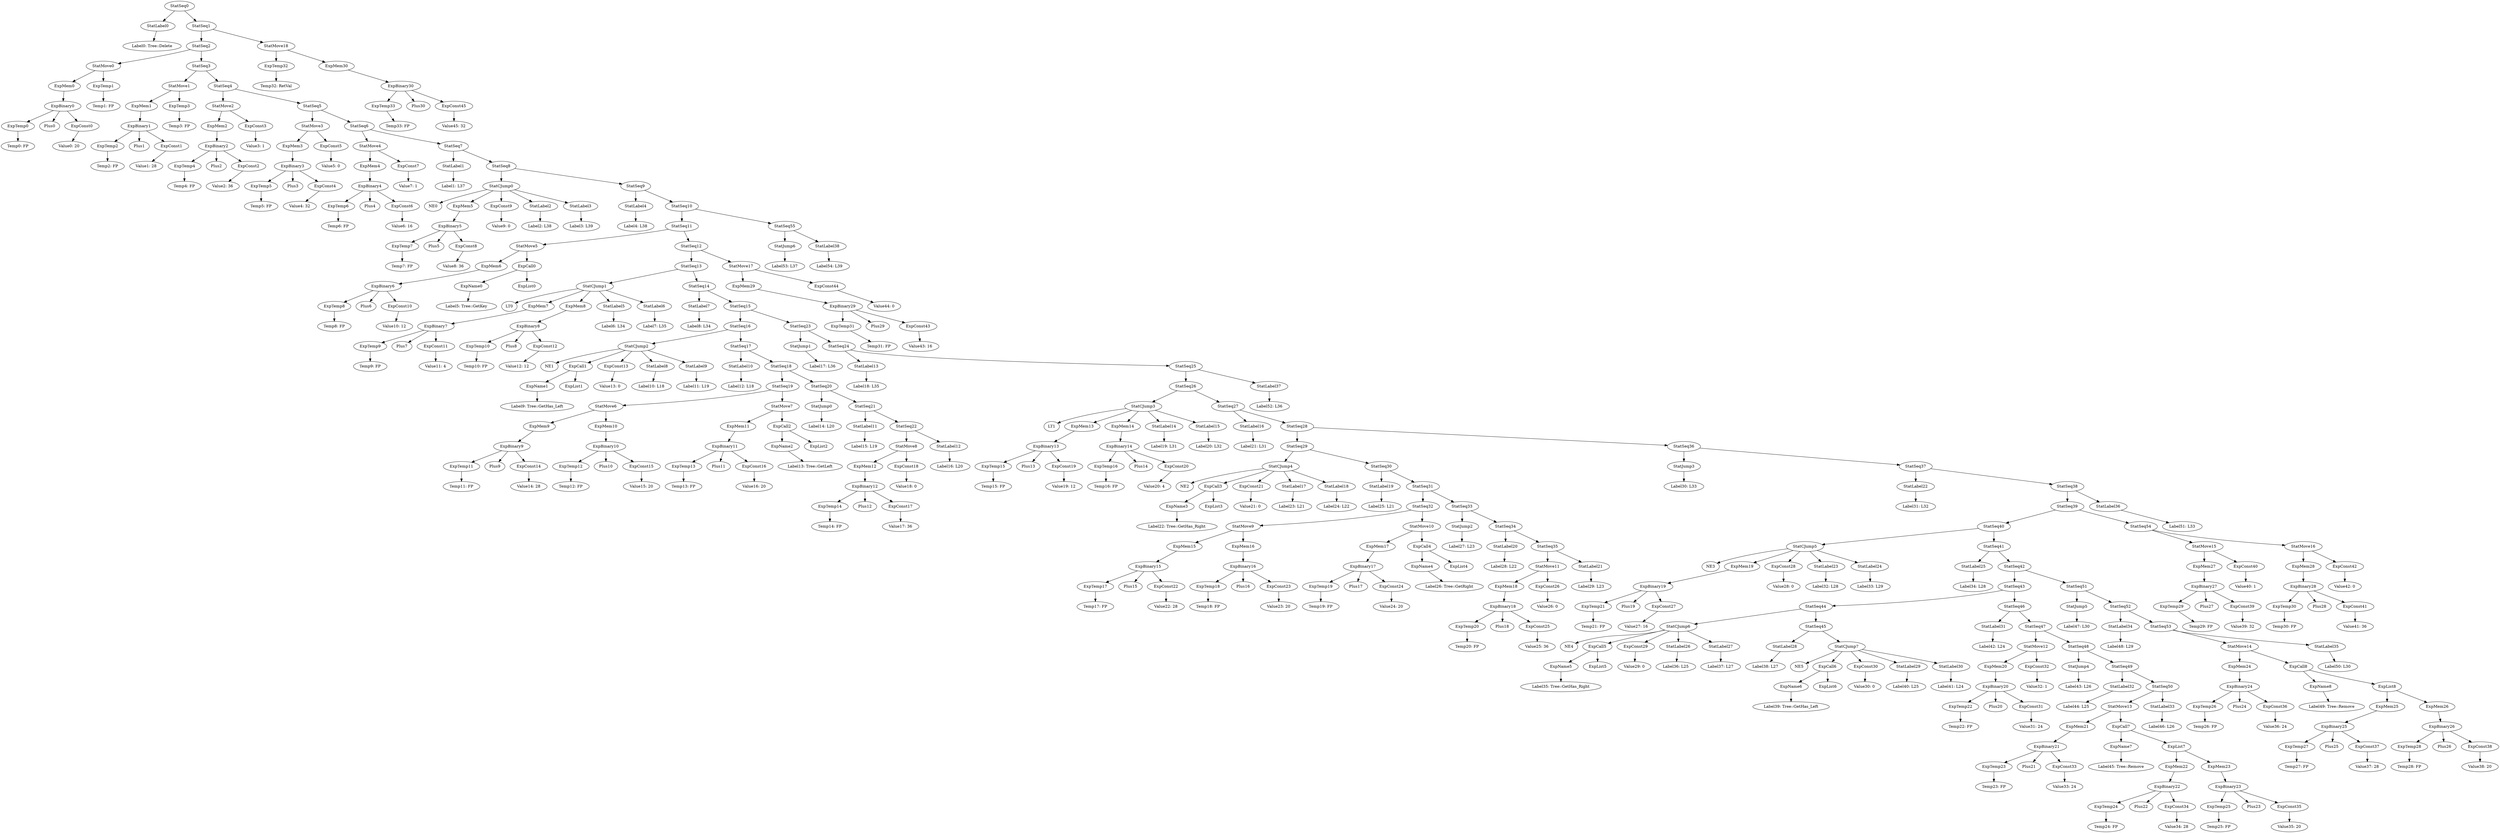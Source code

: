 digraph {
	ordering = out;
	ExpMem30 -> ExpBinary30;
	ExpBinary30 -> ExpTemp33;
	ExpBinary30 -> Plus30;
	ExpBinary30 -> ExpConst45;
	StatMove18 -> ExpTemp32;
	StatMove18 -> ExpMem30;
	ExpTemp32 -> "Temp32: RetVal";
	StatLabel38 -> "Label54: L39";
	ExpConst44 -> "Value44: 0";
	ExpMem29 -> ExpBinary29;
	StatSeq38 -> StatSeq39;
	StatSeq38 -> StatLabel36;
	StatMove17 -> ExpMem29;
	StatMove17 -> ExpConst44;
	ExpConst42 -> "Value42: 0";
	ExpBinary28 -> ExpTemp30;
	ExpBinary28 -> Plus28;
	ExpBinary28 -> ExpConst41;
	ExpTemp30 -> "Temp30: FP";
	ExpConst40 -> "Value40: 1";
	StatMove15 -> ExpMem27;
	StatMove15 -> ExpConst40;
	ExpMem27 -> ExpBinary27;
	ExpConst39 -> "Value39: 32";
	ExpTemp29 -> "Temp29: FP";
	StatSeq39 -> StatSeq40;
	StatSeq39 -> StatSeq54;
	StatLabel35 -> "Label50: L30";
	StatSeq53 -> StatMove14;
	StatSeq53 -> StatLabel35;
	ExpBinary26 -> ExpTemp28;
	ExpBinary26 -> Plus26;
	ExpBinary26 -> ExpConst38;
	ExpList8 -> ExpMem25;
	ExpList8 -> ExpMem26;
	ExpMem25 -> ExpBinary25;
	ExpConst37 -> "Value37: 28";
	ExpTemp27 -> "Temp27: FP";
	ExpCall8 -> ExpName8;
	ExpCall8 -> ExpList8;
	StatMove14 -> ExpMem24;
	StatMove14 -> ExpCall8;
	ExpMem24 -> ExpBinary24;
	ExpTemp26 -> "Temp26: FP";
	StatLabel34 -> "Label48: L29";
	StatSeq51 -> StatJump5;
	StatSeq51 -> StatSeq52;
	StatLabel33 -> "Label46: L26";
	StatSeq50 -> StatMove13;
	StatSeq50 -> StatLabel33;
	ExpBinary25 -> ExpTemp27;
	ExpBinary25 -> Plus25;
	ExpBinary25 -> ExpConst37;
	ExpMem23 -> ExpBinary23;
	ExpConst35 -> "Value35: 20";
	StatMove16 -> ExpMem28;
	StatMove16 -> ExpConst42;
	ExpBinary23 -> ExpTemp25;
	ExpBinary23 -> Plus23;
	ExpBinary23 -> ExpConst35;
	ExpTemp25 -> "Temp25: FP";
	ExpList7 -> ExpMem22;
	ExpList7 -> ExpMem23;
	ExpTemp33 -> "Temp33: FP";
	ExpBinary22 -> ExpTemp24;
	ExpBinary22 -> Plus22;
	ExpBinary22 -> ExpConst34;
	ExpTemp31 -> "Temp31: FP";
	ExpTemp24 -> "Temp24: FP";
	ExpCall7 -> ExpName7;
	ExpCall7 -> ExpList7;
	ExpName7 -> "Label45: Tree::Remove";
	StatMove13 -> ExpMem21;
	StatMove13 -> ExpCall7;
	ExpTemp23 -> "Temp23: FP";
	StatSeq49 -> StatLabel32;
	StatSeq49 -> StatSeq50;
	StatSeq48 -> StatJump4;
	StatSeq48 -> StatSeq49;
	ExpConst32 -> "Value32: 1";
	StatMove12 -> ExpMem20;
	StatMove12 -> ExpConst32;
	ExpMem20 -> ExpBinary20;
	ExpConst31 -> "Value31: 24";
	ExpTemp22 -> "Temp22: FP";
	StatLabel31 -> "Label42: L24";
	StatSeq43 -> StatSeq44;
	StatSeq43 -> StatSeq46;
	ExpConst43 -> "Value43: 16";
	StatLabel30 -> "Label41: L24";
	StatSeq47 -> StatMove12;
	StatSeq47 -> StatSeq48;
	StatLabel29 -> "Label40: L25";
	StatMove11 -> ExpMem18;
	StatMove11 -> ExpConst26;
	StatJump4 -> "Label43: L26";
	ExpMem10 -> ExpBinary10;
	ExpTemp10 -> "Temp10: FP";
	ExpCall6 -> ExpName6;
	ExpCall6 -> ExpList6;
	ExpConst30 -> "Value30: 0";
	ExpBinary10 -> ExpTemp12;
	ExpBinary10 -> Plus10;
	ExpBinary10 -> ExpConst15;
	StatLabel10 -> "Label12: L18";
	StatSeq16 -> StatCJump2;
	StatSeq16 -> StatSeq17;
	StatLabel36 -> "Label51: L33";
	StatSeq7 -> StatLabel1;
	StatSeq7 -> StatSeq8;
	ExpConst27 -> "Value27: 16";
	ExpTemp13 -> "Temp13: FP";
	ExpName1 -> "Label9: Tree::GetHas_Left";
	ExpConst11 -> "Value11: 4";
	ExpBinary24 -> ExpTemp26;
	ExpBinary24 -> Plus24;
	ExpBinary24 -> ExpConst36;
	ExpBinary9 -> ExpTemp11;
	ExpBinary9 -> Plus9;
	ExpBinary9 -> ExpConst14;
	ExpCall4 -> ExpName4;
	ExpCall4 -> ExpList4;
	StatJump3 -> "Label30: L33";
	ExpConst34 -> "Value34: 28";
	StatCJump1 -> LT0;
	StatCJump1 -> ExpMem7;
	StatCJump1 -> ExpMem8;
	StatCJump1 -> StatLabel5;
	StatCJump1 -> StatLabel6;
	ExpCall3 -> ExpName3;
	ExpCall3 -> ExpList3;
	ExpConst25 -> "Value25: 36";
	ExpName0 -> "Label5: Tree::GetKey";
	ExpTemp20 -> "Temp20: FP";
	ExpTemp16 -> "Temp16: FP";
	ExpBinary6 -> ExpTemp8;
	ExpBinary6 -> Plus6;
	ExpBinary6 -> ExpConst10;
	ExpConst12 -> "Value12: 12";
	ExpTemp8 -> "Temp8: FP";
	ExpMem15 -> ExpBinary15;
	StatSeq9 -> StatLabel4;
	StatSeq9 -> StatSeq10;
	ExpTemp12 -> "Temp12: FP";
	ExpCall0 -> ExpName0;
	ExpCall0 -> ExpList0;
	StatLabel18 -> "Label24: L22";
	ExpMem21 -> ExpBinary21;
	ExpConst23 -> "Value23: 20";
	StatSeq12 -> StatSeq13;
	StatSeq12 -> StatMove17;
	ExpTemp4 -> "Temp4: FP";
	StatLabel5 -> "Label6: L34";
	StatSeq13 -> StatCJump1;
	StatSeq13 -> StatSeq14;
	ExpConst3 -> "Value3: 1";
	ExpTemp17 -> "Temp17: FP";
	ExpBinary27 -> ExpTemp29;
	ExpBinary27 -> Plus27;
	ExpBinary27 -> ExpConst39;
	StatMove1 -> ExpMem1;
	StatMove1 -> ExpTemp3;
	StatSeq17 -> StatLabel10;
	StatSeq17 -> StatSeq18;
	StatSeq1 -> StatSeq2;
	StatSeq1 -> StatMove18;
	StatSeq30 -> StatLabel19;
	StatSeq30 -> StatSeq31;
	ExpTemp19 -> "Temp19: FP";
	ExpBinary29 -> ExpTemp31;
	ExpBinary29 -> Plus29;
	ExpBinary29 -> ExpConst43;
	StatLabel9 -> "Label11: L19";
	StatLabel25 -> "Label34: L28";
	StatLabel4 -> "Label4: L38";
	StatSeq23 -> StatJump1;
	StatSeq23 -> StatSeq24;
	ExpConst36 -> "Value36: 24";
	StatSeq5 -> StatMove3;
	StatSeq5 -> StatSeq6;
	ExpMem6 -> ExpBinary6;
	ExpConst16 -> "Value16: 20";
	StatCJump0 -> NE0;
	StatCJump0 -> ExpMem5;
	StatCJump0 -> ExpConst9;
	StatCJump0 -> StatLabel2;
	StatCJump0 -> StatLabel3;
	ExpConst41 -> "Value41: 36";
	ExpConst1 -> "Value1: 28";
	StatLabel12 -> "Label16: L20";
	ExpBinary0 -> ExpTemp0;
	ExpBinary0 -> Plus0;
	ExpBinary0 -> ExpConst0;
	ExpBinary11 -> ExpTemp13;
	ExpBinary11 -> Plus11;
	ExpBinary11 -> ExpConst16;
	StatSeq54 -> StatMove15;
	StatSeq54 -> StatMove16;
	ExpConst15 -> "Value15: 20";
	ExpConst13 -> "Value13: 0";
	ExpMem7 -> ExpBinary7;
	ExpConst45 -> "Value45: 32";
	ExpBinary3 -> ExpTemp5;
	ExpBinary3 -> Plus3;
	ExpBinary3 -> ExpConst4;
	StatSeq3 -> StatMove1;
	StatSeq3 -> StatSeq4;
	ExpBinary14 -> ExpTemp16;
	ExpBinary14 -> Plus14;
	ExpBinary14 -> ExpConst20;
	StatMove0 -> ExpMem0;
	StatMove0 -> ExpTemp1;
	StatJump1 -> "Label17: L36";
	StatLabel1 -> "Label1: L37";
	StatMove7 -> ExpMem11;
	StatMove7 -> ExpCall2;
	ExpTemp7 -> "Temp7: FP";
	StatLabel37 -> "Label52: L36";
	ExpTemp0 -> "Temp0: FP";
	StatSeq8 -> StatCJump0;
	StatSeq8 -> StatSeq9;
	ExpMem8 -> ExpBinary8;
	StatSeq6 -> StatMove4;
	StatSeq6 -> StatSeq7;
	ExpTemp11 -> "Temp11: FP";
	StatSeq0 -> StatLabel0;
	StatSeq0 -> StatSeq1;
	ExpTemp1 -> "Temp1: FP";
	ExpBinary4 -> ExpTemp6;
	ExpBinary4 -> Plus4;
	ExpBinary4 -> ExpConst6;
	StatSeq55 -> StatJump6;
	StatSeq55 -> StatLabel38;
	ExpTemp5 -> "Temp5: FP";
	ExpBinary17 -> ExpTemp19;
	ExpBinary17 -> Plus17;
	ExpBinary17 -> ExpConst24;
	StatLabel32 -> "Label44: L25";
	ExpMem16 -> ExpBinary16;
	ExpBinary2 -> ExpTemp4;
	ExpBinary2 -> Plus2;
	ExpBinary2 -> ExpConst2;
	StatLabel2 -> "Label2: L38";
	StatJump6 -> "Label53: L37";
	StatMove5 -> ExpMem6;
	StatMove5 -> ExpCall0;
	ExpConst14 -> "Value14: 28";
	ExpConst9 -> "Value9: 0";
	ExpMem28 -> ExpBinary28;
	ExpName8 -> "Label49: Tree::Remove";
	StatMove2 -> ExpMem2;
	StatMove2 -> ExpConst3;
	ExpBinary13 -> ExpTemp15;
	ExpBinary13 -> Plus13;
	ExpBinary13 -> ExpConst19;
	StatLabel24 -> "Label33: L29";
	ExpTemp2 -> "Temp2: FP";
	StatLabel11 -> "Label15: L19";
	ExpBinary1 -> ExpTemp2;
	ExpBinary1 -> Plus1;
	ExpBinary1 -> ExpConst1;
	ExpConst10 -> "Value10: 12";
	ExpMem26 -> ExpBinary26;
	StatLabel16 -> "Label21: L31";
	StatSeq4 -> StatMove2;
	StatSeq4 -> StatSeq5;
	ExpMem0 -> ExpBinary0;
	StatCJump2 -> NE1;
	StatCJump2 -> ExpCall1;
	StatCJump2 -> ExpConst13;
	StatCJump2 -> StatLabel8;
	StatCJump2 -> StatLabel9;
	StatLabel23 -> "Label32: L28";
	ExpMem1 -> ExpBinary1;
	ExpMem9 -> ExpBinary9;
	ExpConst6 -> "Value6: 16";
	StatSeq52 -> StatLabel34;
	StatSeq52 -> StatSeq53;
	ExpMem3 -> ExpBinary3;
	StatSeq25 -> StatSeq26;
	StatSeq25 -> StatLabel37;
	StatMove3 -> ExpMem3;
	StatMove3 -> ExpConst5;
	StatLabel0 -> "Label0: Tree::Delete";
	ExpConst24 -> "Value24: 20";
	ExpBinary8 -> ExpTemp10;
	ExpBinary8 -> Plus8;
	ExpBinary8 -> ExpConst12;
	ExpConst5 -> "Value5: 0";
	StatSeq26 -> StatCJump3;
	StatSeq26 -> StatSeq27;
	StatLabel7 -> "Label8: L34";
	ExpConst0 -> "Value0: 20";
	ExpConst4 -> "Value4: 32";
	StatSeq42 -> StatSeq43;
	StatSeq42 -> StatSeq51;
	ExpMem2 -> ExpBinary2;
	StatSeq11 -> StatMove5;
	StatSeq11 -> StatSeq12;
	ExpBinary7 -> ExpTemp9;
	ExpBinary7 -> Plus7;
	ExpBinary7 -> ExpConst11;
	ExpBinary5 -> ExpTemp7;
	ExpBinary5 -> Plus5;
	ExpBinary5 -> ExpConst8;
	ExpName2 -> "Label13: Tree::GetLeft";
	ExpConst2 -> "Value2: 36";
	ExpCall2 -> ExpName2;
	ExpCall2 -> ExpList2;
	StatSeq20 -> StatJump0;
	StatSeq20 -> StatSeq21;
	ExpBinary15 -> ExpTemp17;
	ExpBinary15 -> Plus15;
	ExpBinary15 -> ExpConst22;
	StatJump0 -> "Label14: L20";
	StatSeq21 -> StatLabel11;
	StatSeq21 -> StatSeq22;
	StatLabel6 -> "Label7: L35";
	ExpTemp14 -> "Temp14: FP";
	ExpConst19 -> "Value19: 12";
	StatSeq45 -> StatLabel28;
	StatSeq45 -> StatCJump7;
	StatMove6 -> ExpMem9;
	StatMove6 -> ExpMem10;
	ExpBinary12 -> ExpTemp14;
	ExpBinary12 -> Plus12;
	ExpBinary12 -> ExpConst17;
	ExpConst26 -> "Value26: 0";
	ExpConst18 -> "Value18: 0";
	ExpName5 -> "Label35: Tree::GetHas_Right";
	ExpConst17 -> "Value17: 36";
	ExpMem12 -> ExpBinary12;
	StatSeq19 -> StatMove6;
	StatSeq19 -> StatMove7;
	StatSeq22 -> StatMove8;
	StatSeq22 -> StatLabel12;
	StatSeq33 -> StatJump2;
	StatSeq33 -> StatSeq34;
	StatSeq15 -> StatSeq16;
	StatSeq15 -> StatSeq23;
	StatSeq2 -> StatMove0;
	StatSeq2 -> StatSeq3;
	StatLabel13 -> "Label18: L35";
	StatLabel26 -> "Label36: L25";
	StatSeq46 -> StatLabel31;
	StatSeq46 -> StatSeq47;
	StatSeq24 -> StatLabel13;
	StatSeq24 -> StatSeq25;
	ExpBinary21 -> ExpTemp23;
	ExpBinary21 -> Plus21;
	ExpBinary21 -> ExpConst33;
	StatCJump3 -> LT1;
	StatCJump3 -> ExpMem13;
	StatCJump3 -> ExpMem14;
	StatCJump3 -> StatLabel14;
	StatCJump3 -> StatLabel15;
	ExpTemp15 -> "Temp15: FP";
	StatSeq14 -> StatLabel7;
	StatSeq14 -> StatSeq15;
	StatCJump4 -> NE2;
	StatCJump4 -> ExpCall3;
	StatCJump4 -> ExpConst21;
	StatCJump4 -> StatLabel17;
	StatCJump4 -> StatLabel18;
	ExpMem13 -> ExpBinary13;
	StatSeq31 -> StatSeq32;
	StatSeq31 -> StatSeq33;
	ExpMem14 -> ExpBinary14;
	StatSeq10 -> StatSeq11;
	StatSeq10 -> StatSeq55;
	StatLabel14 -> "Label19: L31";
	StatLabel15 -> "Label20: L32";
	ExpTemp9 -> "Temp9: FP";
	StatSeq27 -> StatLabel16;
	StatSeq27 -> StatSeq28;
	ExpName3 -> "Label22: Tree::GetHas_Right";
	ExpConst33 -> "Value33: 24";
	ExpConst21 -> "Value21: 0";
	StatJump5 -> "Label47: L30";
	ExpConst8 -> "Value8: 36";
	StatLabel17 -> "Label23: L21";
	ExpConst29 -> "Value29: 0";
	StatLabel27 -> "Label37: L27";
	ExpConst20 -> "Value20: 4";
	StatSeq29 -> StatCJump4;
	StatSeq29 -> StatSeq30;
	StatLabel19 -> "Label25: L21";
	ExpConst22 -> "Value22: 28";
	StatSeq34 -> StatLabel20;
	StatSeq34 -> StatSeq35;
	StatMove4 -> ExpMem4;
	StatMove4 -> ExpConst7;
	StatMove9 -> ExpMem15;
	StatMove9 -> ExpMem16;
	ExpBinary16 -> ExpTemp18;
	ExpBinary16 -> Plus16;
	ExpBinary16 -> ExpConst23;
	ExpTemp18 -> "Temp18: FP";
	ExpConst28 -> "Value28: 0";
	ExpTemp28 -> "Temp28: FP";
	ExpBinary20 -> ExpTemp22;
	ExpBinary20 -> Plus20;
	ExpBinary20 -> ExpConst31;
	StatMove8 -> ExpMem12;
	StatMove8 -> ExpConst18;
	StatSeq32 -> StatMove9;
	StatSeq32 -> StatMove10;
	ExpMem17 -> ExpBinary17;
	StatJump2 -> "Label27: L23";
	StatCJump7 -> NE5;
	StatCJump7 -> ExpCall6;
	StatCJump7 -> ExpConst30;
	StatCJump7 -> StatLabel29;
	StatCJump7 -> StatLabel30;
	ExpMem4 -> ExpBinary4;
	StatMove10 -> ExpMem17;
	StatMove10 -> ExpCall4;
	ExpName4 -> "Label26: Tree::GetRight";
	StatSeq37 -> StatLabel22;
	StatSeq37 -> StatSeq38;
	ExpTemp3 -> "Temp3: FP";
	StatLabel8 -> "Label10: L18";
	ExpTemp6 -> "Temp6: FP";
	ExpBinary18 -> ExpTemp20;
	ExpBinary18 -> Plus18;
	ExpBinary18 -> ExpConst25;
	ExpMem11 -> ExpBinary11;
	StatSeq36 -> StatJump3;
	StatSeq36 -> StatSeq37;
	ExpMem18 -> ExpBinary18;
	StatSeq35 -> StatMove11;
	StatSeq35 -> StatLabel21;
	StatLabel21 -> "Label29: L23";
	ExpMem22 -> ExpBinary22;
	ExpMem5 -> ExpBinary5;
	StatSeq44 -> StatCJump6;
	StatSeq44 -> StatSeq45;
	StatSeq28 -> StatSeq29;
	StatSeq28 -> StatSeq36;
	StatLabel20 -> "Label28: L22";
	ExpCall1 -> ExpName1;
	ExpCall1 -> ExpList1;
	ExpMem19 -> ExpBinary19;
	StatCJump5 -> NE3;
	StatCJump5 -> ExpMem19;
	StatCJump5 -> ExpConst28;
	StatCJump5 -> StatLabel23;
	StatCJump5 -> StatLabel24;
	ExpConst7 -> "Value7: 1";
	ExpTemp21 -> "Temp21: FP";
	StatLabel22 -> "Label31: L32";
	ExpBinary19 -> ExpTemp21;
	ExpBinary19 -> Plus19;
	ExpBinary19 -> ExpConst27;
	StatSeq40 -> StatCJump5;
	StatSeq40 -> StatSeq41;
	StatLabel3 -> "Label3: L39";
	StatSeq18 -> StatSeq19;
	StatSeq18 -> StatSeq20;
	StatSeq41 -> StatLabel25;
	StatSeq41 -> StatSeq42;
	StatCJump6 -> NE4;
	StatCJump6 -> ExpCall5;
	StatCJump6 -> ExpConst29;
	StatCJump6 -> StatLabel26;
	StatCJump6 -> StatLabel27;
	ExpCall5 -> ExpName5;
	ExpCall5 -> ExpList5;
	ExpConst38 -> "Value38: 20";
	StatLabel28 -> "Label38: L27";
	ExpName6 -> "Label39: Tree::GetHas_Left";
}

